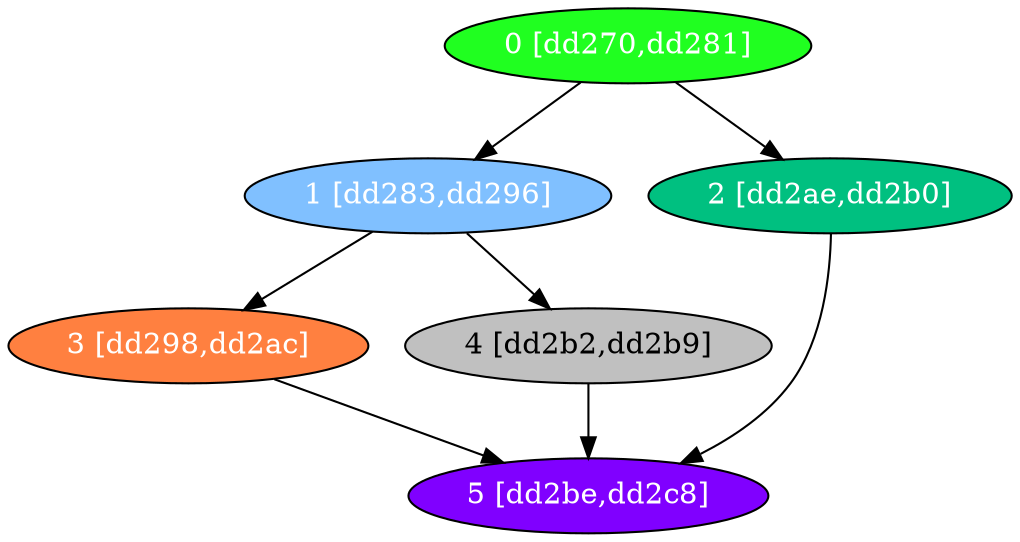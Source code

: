 diGraph libnss3{
	libnss3_0  [style=filled fillcolor="#20FF20" fontcolor="#ffffff" shape=oval label="0 [dd270,dd281]"]
	libnss3_1  [style=filled fillcolor="#80C0FF" fontcolor="#ffffff" shape=oval label="1 [dd283,dd296]"]
	libnss3_2  [style=filled fillcolor="#00C080" fontcolor="#ffffff" shape=oval label="2 [dd2ae,dd2b0]"]
	libnss3_3  [style=filled fillcolor="#FF8040" fontcolor="#ffffff" shape=oval label="3 [dd298,dd2ac]"]
	libnss3_4  [style=filled fillcolor="#C0C0C0" fontcolor="#000000" shape=oval label="4 [dd2b2,dd2b9]"]
	libnss3_5  [style=filled fillcolor="#8000FF" fontcolor="#ffffff" shape=oval label="5 [dd2be,dd2c8]"]

	libnss3_0 -> libnss3_1
	libnss3_0 -> libnss3_2
	libnss3_1 -> libnss3_3
	libnss3_1 -> libnss3_4
	libnss3_2 -> libnss3_5
	libnss3_3 -> libnss3_5
	libnss3_4 -> libnss3_5
}
